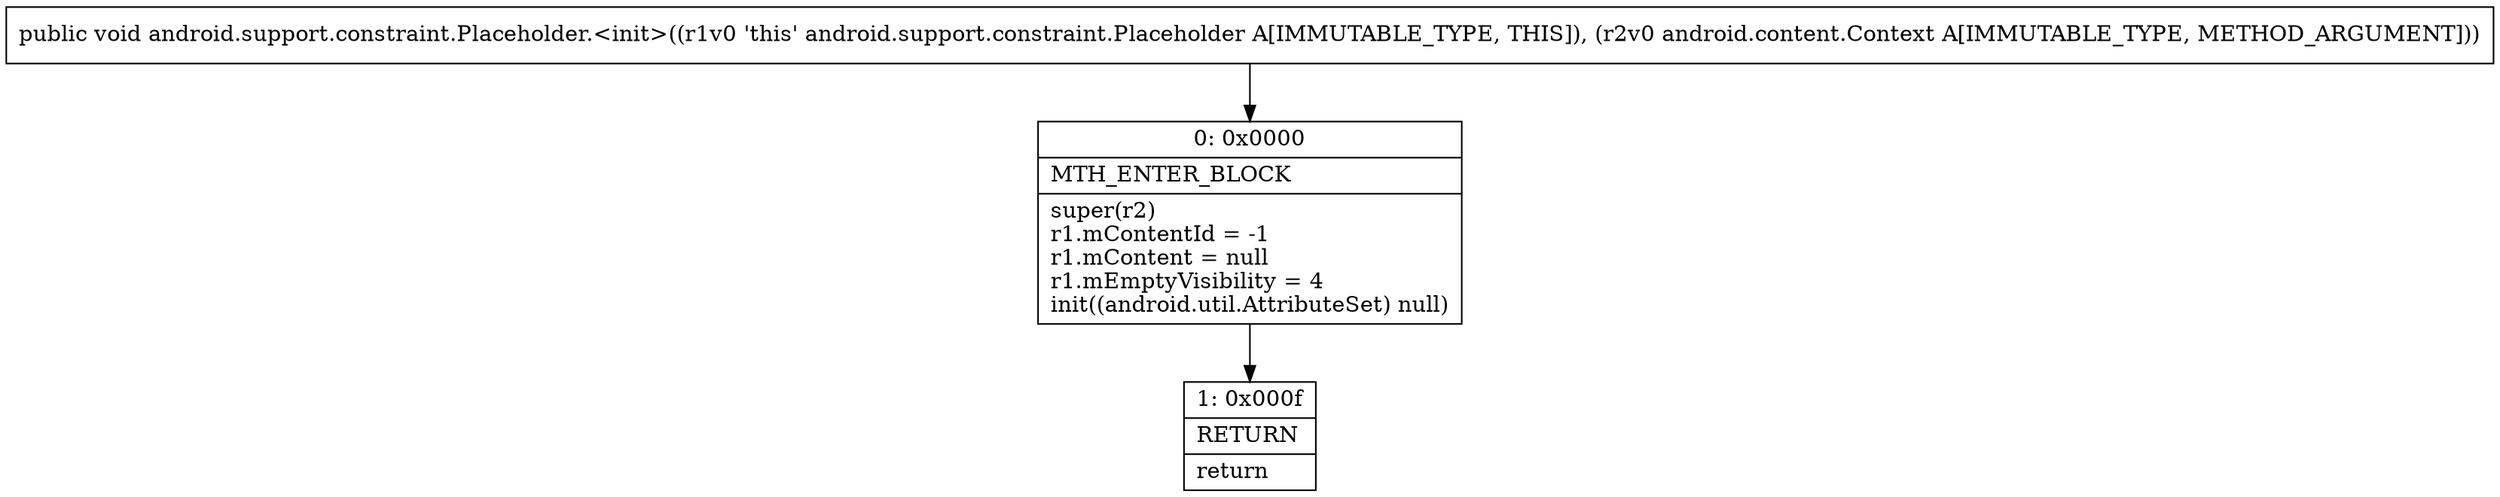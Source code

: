 digraph "CFG forandroid.support.constraint.Placeholder.\<init\>(Landroid\/content\/Context;)V" {
Node_0 [shape=record,label="{0\:\ 0x0000|MTH_ENTER_BLOCK\l|super(r2)\lr1.mContentId = \-1\lr1.mContent = null\lr1.mEmptyVisibility = 4\linit((android.util.AttributeSet) null)\l}"];
Node_1 [shape=record,label="{1\:\ 0x000f|RETURN\l|return\l}"];
MethodNode[shape=record,label="{public void android.support.constraint.Placeholder.\<init\>((r1v0 'this' android.support.constraint.Placeholder A[IMMUTABLE_TYPE, THIS]), (r2v0 android.content.Context A[IMMUTABLE_TYPE, METHOD_ARGUMENT])) }"];
MethodNode -> Node_0;
Node_0 -> Node_1;
}

